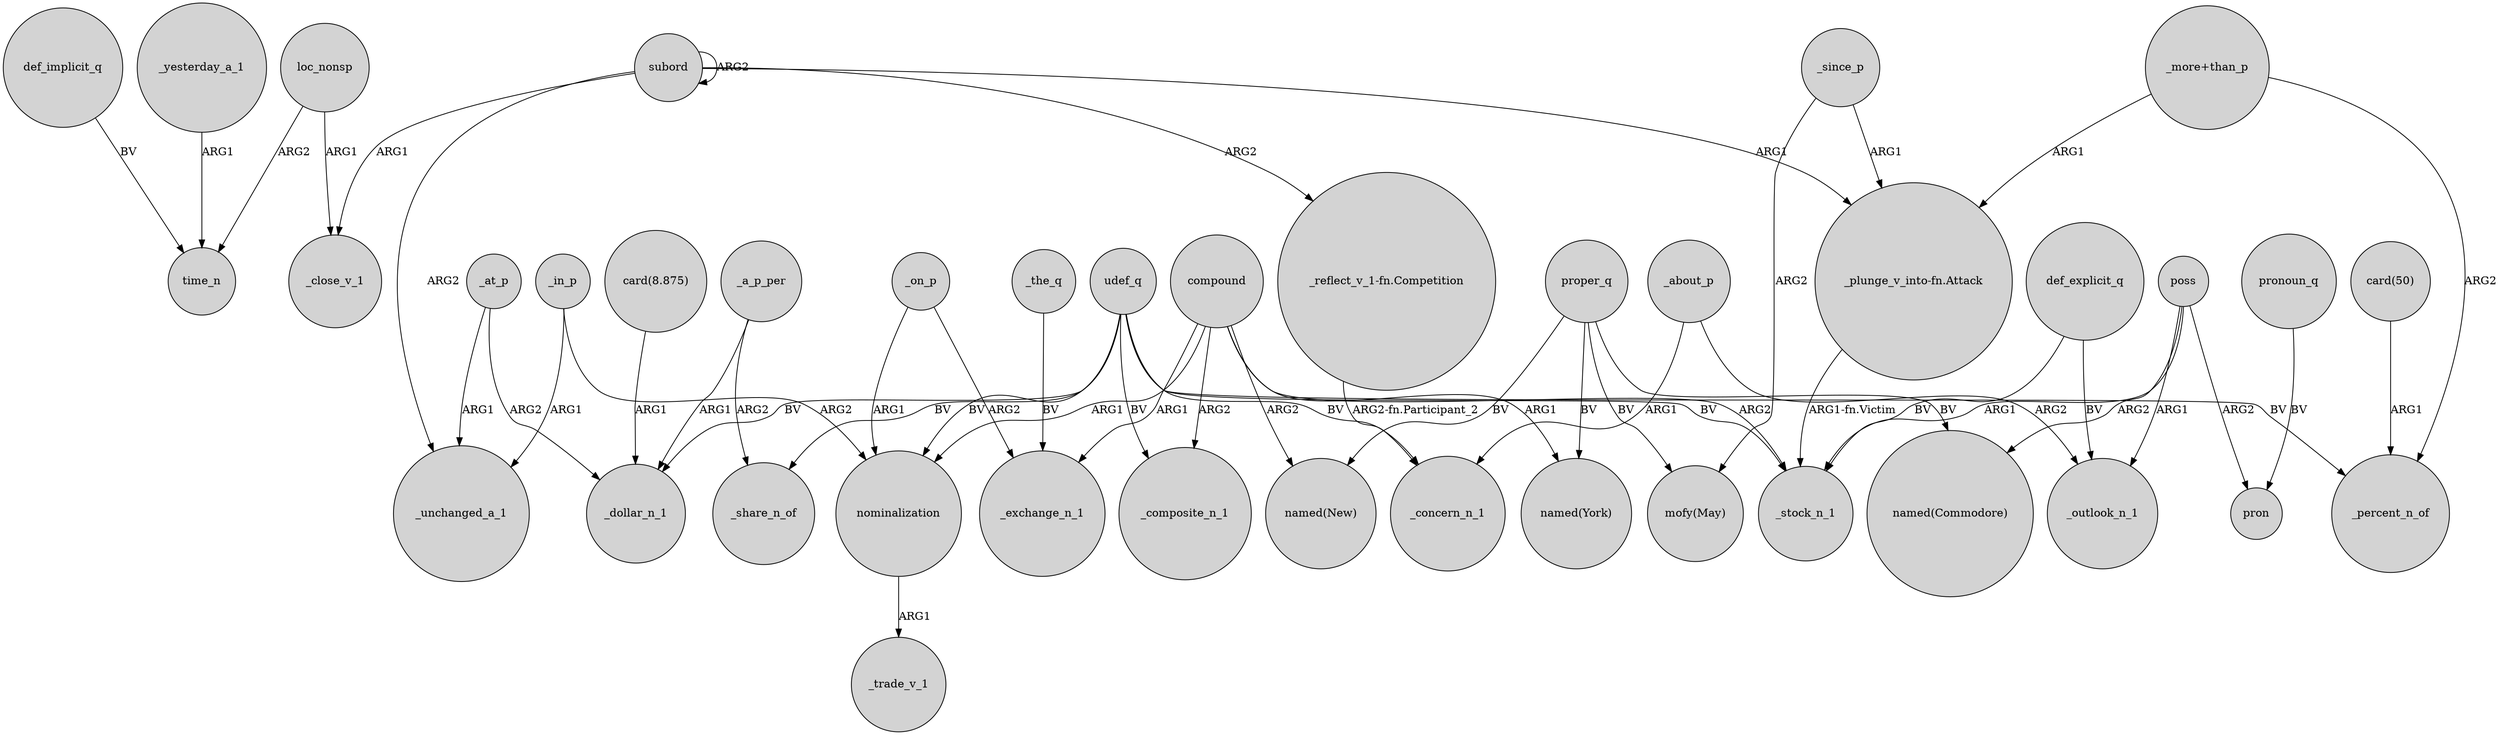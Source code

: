 digraph {
	node [shape=circle style=filled]
	subord -> _close_v_1 [label=ARG1]
	_on_p -> nominalization [label=ARG1]
	subord -> subord [label=ARG2]
	loc_nonsp -> _close_v_1 [label=ARG1]
	_at_p -> _unchanged_a_1 [label=ARG1]
	subord -> _unchanged_a_1 [label=ARG2]
	compound -> "named(New)" [label=ARG2]
	proper_q -> "named(New)" [label=BV]
	udef_q -> nominalization [label=BV]
	def_explicit_q -> _stock_n_1 [label=BV]
	_yesterday_a_1 -> time_n [label=ARG1]
	_about_p -> _concern_n_1 [label=ARG1]
	"card(8.875)" -> _dollar_n_1 [label=ARG1]
	_on_p -> _exchange_n_1 [label=ARG2]
	proper_q -> "mofy(May)" [label=BV]
	compound -> _exchange_n_1 [label=ARG1]
	proper_q -> "named(York)" [label=BV]
	def_explicit_q -> _outlook_n_1 [label=BV]
	proper_q -> "named(Commodore)" [label=BV]
	pronoun_q -> pron [label=BV]
	poss -> _outlook_n_1 [label=ARG1]
	compound -> nominalization [label=ARG1]
	poss -> pron [label=ARG2]
	udef_q -> _stock_n_1 [label=BV]
	_at_p -> _dollar_n_1 [label=ARG2]
	_a_p_per -> _share_n_of [label=ARG2]
	udef_q -> _percent_n_of [label=BV]
	udef_q -> _share_n_of [label=BV]
	compound -> _stock_n_1 [label=ARG2]
	subord -> "_plunge_v_into-fn.Attack" [label=ARG1]
	poss -> _stock_n_1 [label=ARG1]
	udef_q -> _dollar_n_1 [label=BV]
	_since_p -> "_plunge_v_into-fn.Attack" [label=ARG1]
	_a_p_per -> _dollar_n_1 [label=ARG1]
	"card(50)" -> _percent_n_of [label=ARG1]
	_about_p -> _outlook_n_1 [label=ARG2]
	poss -> "named(Commodore)" [label=ARG2]
	udef_q -> _composite_n_1 [label=BV]
	_since_p -> "mofy(May)" [label=ARG2]
	"_reflect_v_1-fn.Competition" -> _concern_n_1 [label="ARG2-fn.Participant_2"]
	udef_q -> _concern_n_1 [label=BV]
	"_plunge_v_into-fn.Attack" -> _stock_n_1 [label="ARG1-fn.Victim"]
	_in_p -> _unchanged_a_1 [label=ARG1]
	loc_nonsp -> time_n [label=ARG2]
	compound -> "named(York)" [label=ARG1]
	_the_q -> _exchange_n_1 [label=BV]
	"_more+than_p" -> "_plunge_v_into-fn.Attack" [label=ARG1]
	"_more+than_p" -> _percent_n_of [label=ARG2]
	subord -> "_reflect_v_1-fn.Competition" [label=ARG2]
	_in_p -> nominalization [label=ARG2]
	compound -> _composite_n_1 [label=ARG2]
	def_implicit_q -> time_n [label=BV]
	nominalization -> _trade_v_1 [label=ARG1]
}
